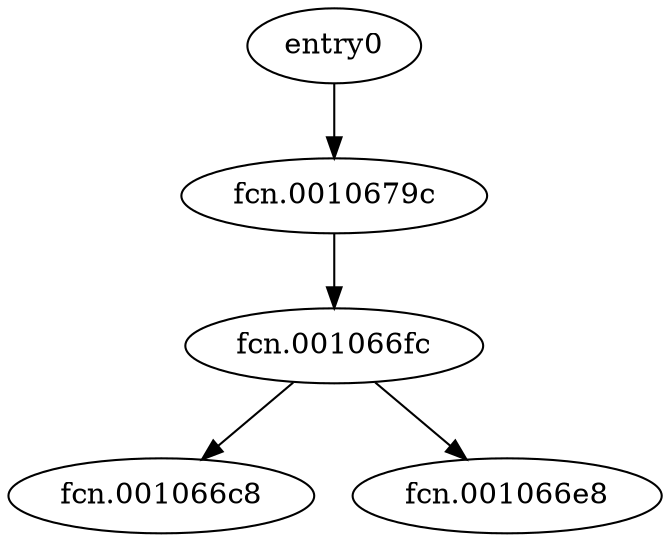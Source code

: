 digraph code {
  "0x00105b90" [label="entry0"];
  "0x00105b90" -> "0x0010679c";
  "0x0010679c" [label="fcn.0010679c"];
  "0x0010679c" [label="fcn.0010679c"];
  "0x0010679c" -> "0x001066fc";
  "0x001066fc" [label="fcn.001066fc"];
  "0x001066fc" [label="fcn.001066fc"];
  "0x001066fc" -> "0x001066c8";
  "0x001066c8" [label="fcn.001066c8"];
  "0x001066fc" -> "0x001066e8";
  "0x001066e8" [label="fcn.001066e8"];
}